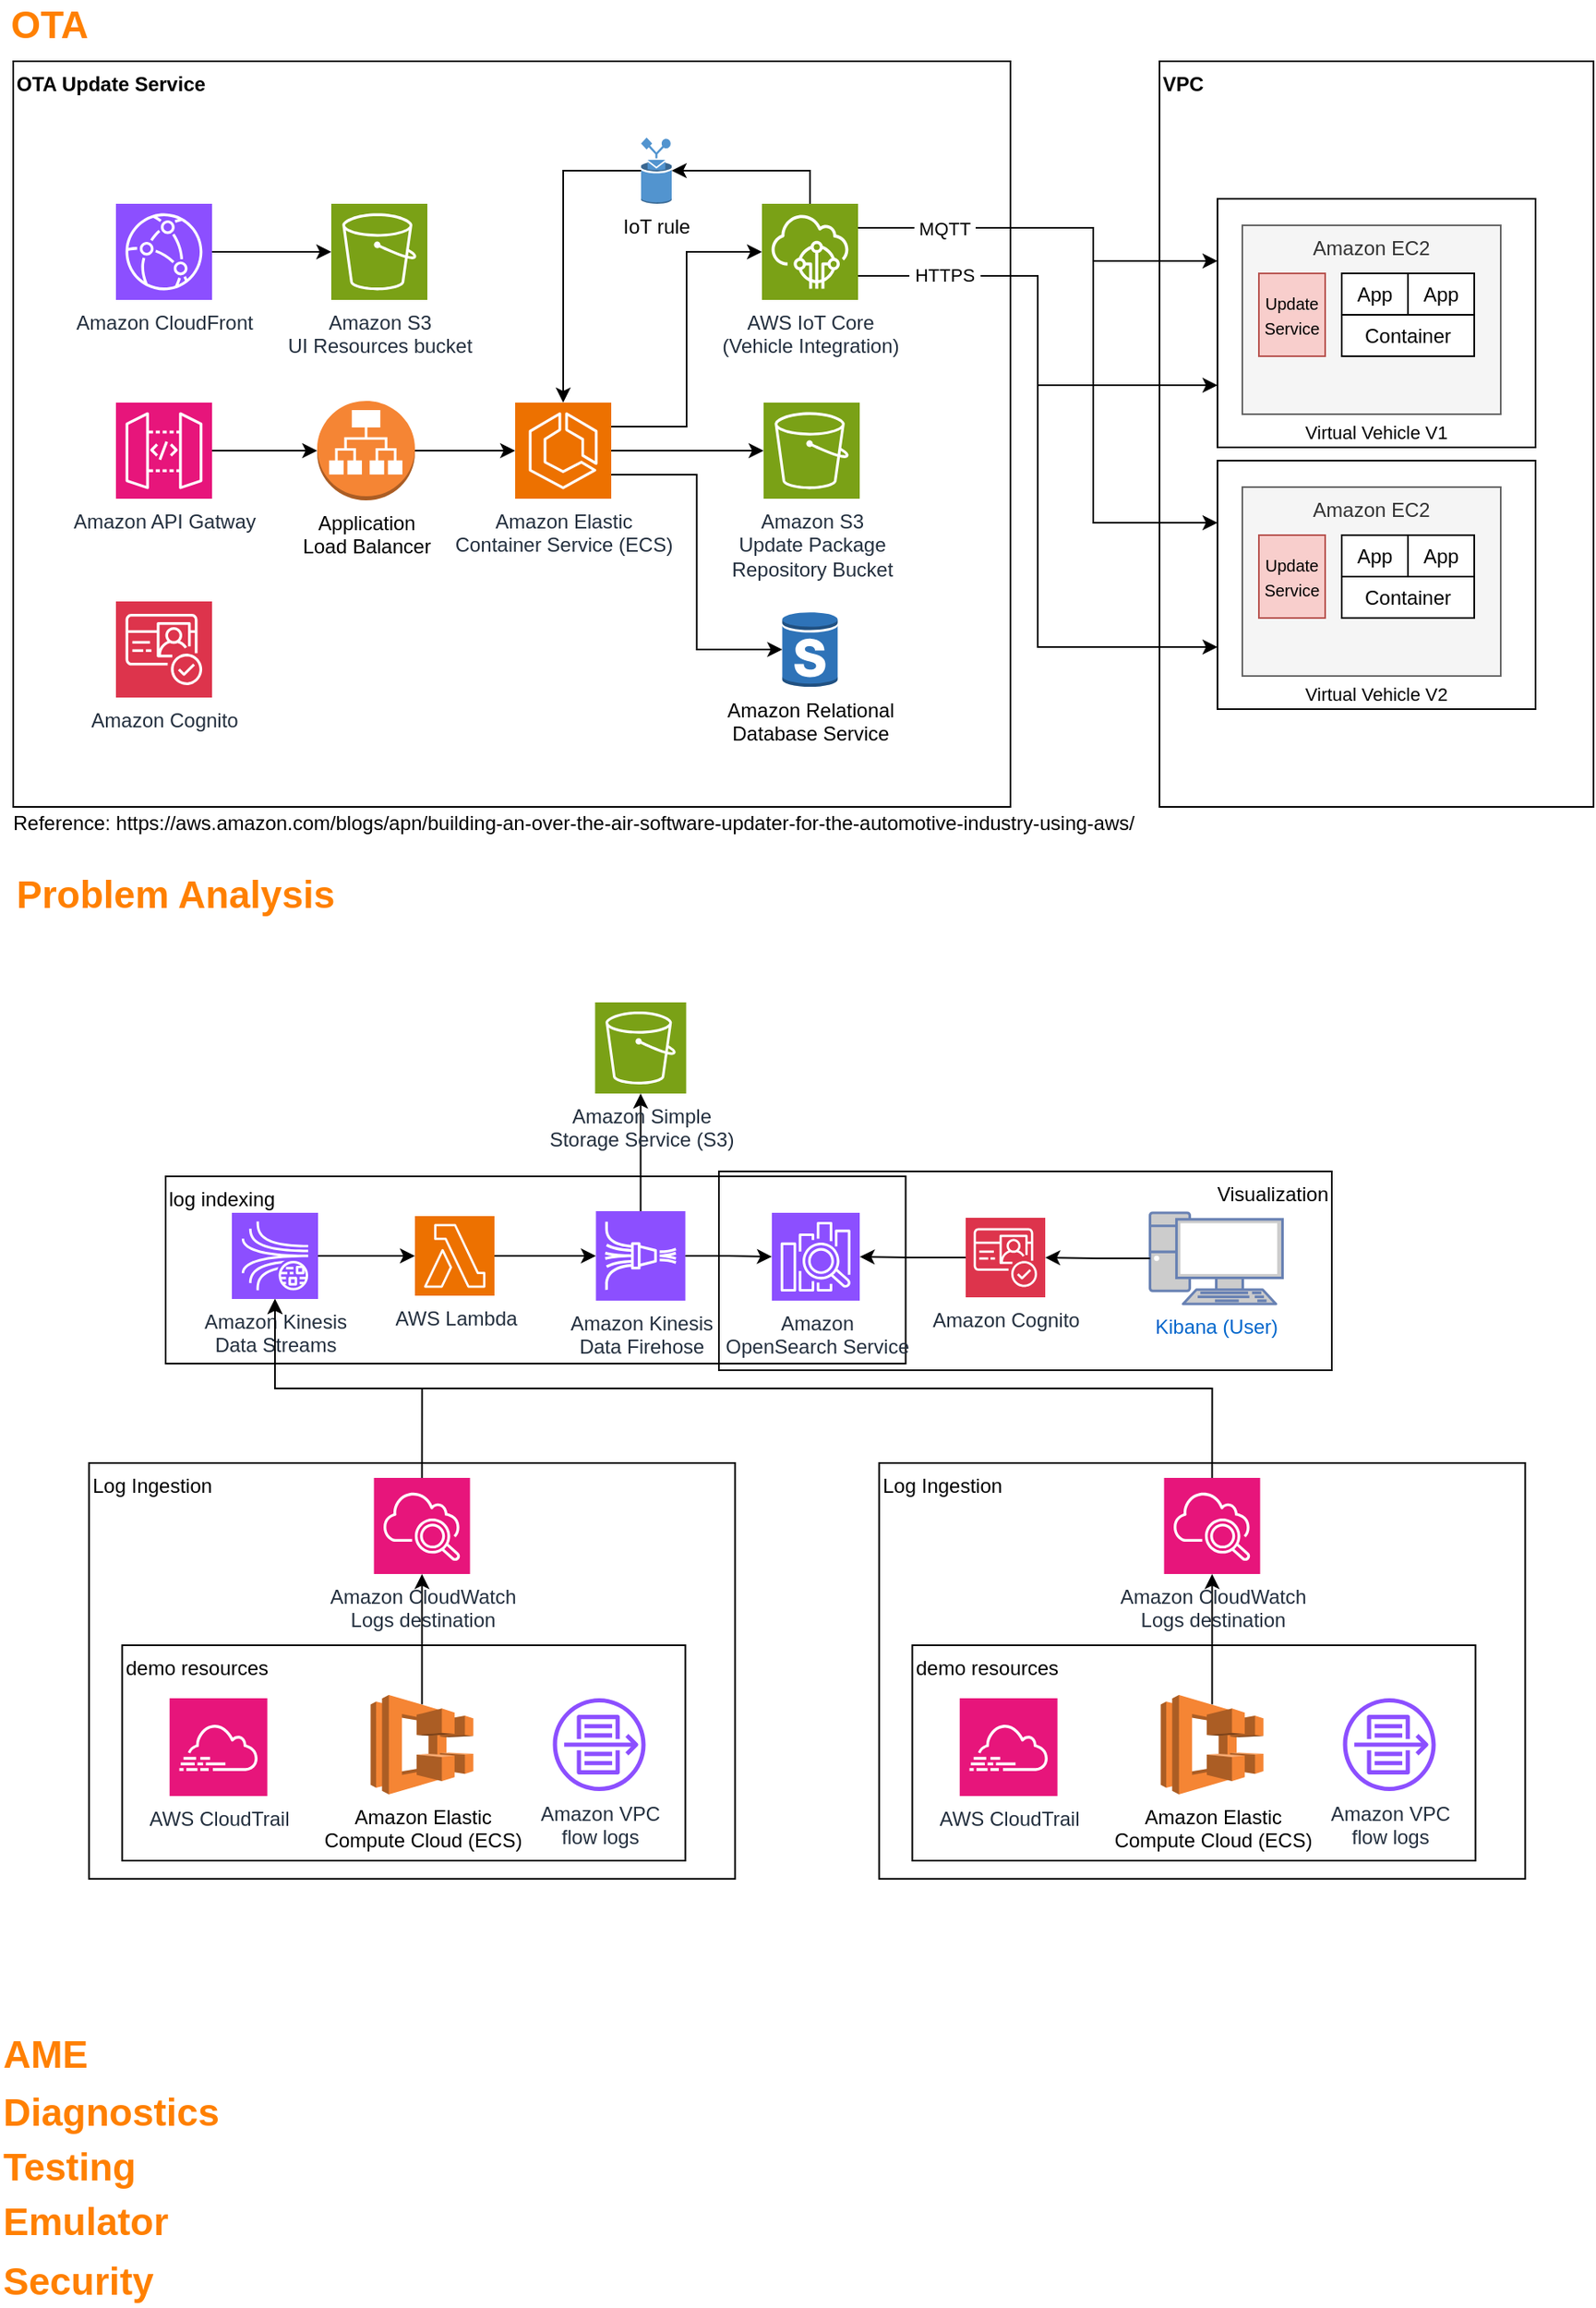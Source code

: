 <mxfile version="28.0.6">
  <diagram name="Page-1" id="JpDiISAEaKFTjsOlET9G">
    <mxGraphModel dx="1123" dy="599" grid="1" gridSize="10" guides="1" tooltips="1" connect="1" arrows="1" fold="1" page="1" pageScale="1" pageWidth="1169" pageHeight="827" math="0" shadow="0">
      <root>
        <mxCell id="0" />
        <mxCell id="1" parent="0" />
        <mxCell id="DC-grp8SkVzQaJDlY_uF-88" value="log indexing" style="rounded=0;whiteSpace=wrap;html=1;verticalAlign=top;align=left;" vertex="1" parent="1">
          <mxGeometry x="210" y="725" width="446.75" height="113" as="geometry" />
        </mxCell>
        <mxCell id="DC-grp8SkVzQaJDlY_uF-87" value="Visualization" style="rounded=0;whiteSpace=wrap;html=1;verticalAlign=top;align=right;labelBackgroundColor=none;fillColor=none;" vertex="1" parent="1">
          <mxGeometry x="544" y="722" width="370" height="120" as="geometry" />
        </mxCell>
        <mxCell id="DC-grp8SkVzQaJDlY_uF-65" value="&lt;div&gt;Log Ingestion&lt;/div&gt;" style="rounded=0;whiteSpace=wrap;html=1;verticalAlign=top;align=left;" vertex="1" parent="1">
          <mxGeometry x="163.75" y="898" width="390" height="251" as="geometry" />
        </mxCell>
        <mxCell id="DC-grp8SkVzQaJDlY_uF-64" value="demo resources" style="rounded=0;whiteSpace=wrap;html=1;verticalAlign=top;align=left;" vertex="1" parent="1">
          <mxGeometry x="183.75" y="1008" width="340" height="130" as="geometry" />
        </mxCell>
        <mxCell id="DC-grp8SkVzQaJDlY_uF-24" value="VPC" style="rounded=0;whiteSpace=wrap;html=1;align=left;verticalAlign=top;fontStyle=1" vertex="1" parent="1">
          <mxGeometry x="810" y="52" width="262" height="450" as="geometry" />
        </mxCell>
        <mxCell id="DC-grp8SkVzQaJDlY_uF-26" value="&lt;div&gt;&lt;font style=&quot;font-size: 11px;&quot;&gt;Virtual Vehicle V1&lt;/font&gt;&lt;/div&gt;" style="rounded=0;whiteSpace=wrap;html=1;align=center;verticalAlign=bottom;fontStyle=0" vertex="1" parent="1">
          <mxGeometry x="845" y="135" width="192" height="150" as="geometry" />
        </mxCell>
        <mxCell id="DC-grp8SkVzQaJDlY_uF-23" value="&lt;div&gt;&lt;b&gt;OTA Update Service&lt;/b&gt;&lt;/div&gt;" style="rounded=0;whiteSpace=wrap;html=1;align=left;verticalAlign=top;" vertex="1" parent="1">
          <mxGeometry x="118" y="52" width="602" height="450" as="geometry" />
        </mxCell>
        <mxCell id="DC-grp8SkVzQaJDlY_uF-1" value="Amazon CloudFront" style="sketch=0;points=[[0,0,0],[0.25,0,0],[0.5,0,0],[0.75,0,0],[1,0,0],[0,1,0],[0.25,1,0],[0.5,1,0],[0.75,1,0],[1,1,0],[0,0.25,0],[0,0.5,0],[0,0.75,0],[1,0.25,0],[1,0.5,0],[1,0.75,0]];outlineConnect=0;fontColor=#232F3E;fillColor=#8C4FFF;strokeColor=#ffffff;dashed=0;verticalLabelPosition=bottom;verticalAlign=top;align=center;html=1;fontSize=12;fontStyle=0;aspect=fixed;shape=mxgraph.aws4.resourceIcon;resIcon=mxgraph.aws4.cloudfront;" vertex="1" parent="1">
          <mxGeometry x="180" y="138" width="58" height="58" as="geometry" />
        </mxCell>
        <mxCell id="DC-grp8SkVzQaJDlY_uF-3" value="&lt;div&gt;Amazon S3&lt;/div&gt;&lt;div&gt;UI Resources bucket&lt;/div&gt;" style="sketch=0;points=[[0,0,0],[0.25,0,0],[0.5,0,0],[0.75,0,0],[1,0,0],[0,1,0],[0.25,1,0],[0.5,1,0],[0.75,1,0],[1,1,0],[0,0.25,0],[0,0.5,0],[0,0.75,0],[1,0.25,0],[1,0.5,0],[1,0.75,0]];outlineConnect=0;fontColor=#232F3E;fillColor=#7AA116;strokeColor=#ffffff;dashed=0;verticalLabelPosition=bottom;verticalAlign=top;align=center;html=1;fontSize=12;fontStyle=0;aspect=fixed;shape=mxgraph.aws4.resourceIcon;resIcon=mxgraph.aws4.s3;" vertex="1" parent="1">
          <mxGeometry x="310" y="138" width="58" height="58" as="geometry" />
        </mxCell>
        <mxCell id="DC-grp8SkVzQaJDlY_uF-4" style="edgeStyle=orthogonalEdgeStyle;rounded=0;orthogonalLoop=1;jettySize=auto;html=1;exitX=1;exitY=0.5;exitDx=0;exitDy=0;exitPerimeter=0;entryX=0;entryY=0.5;entryDx=0;entryDy=0;entryPerimeter=0;" edge="1" parent="1" source="DC-grp8SkVzQaJDlY_uF-1" target="DC-grp8SkVzQaJDlY_uF-3">
          <mxGeometry relative="1" as="geometry" />
        </mxCell>
        <mxCell id="DC-grp8SkVzQaJDlY_uF-6" value="Amazon API Gatway" style="sketch=0;points=[[0,0,0],[0.25,0,0],[0.5,0,0],[0.75,0,0],[1,0,0],[0,1,0],[0.25,1,0],[0.5,1,0],[0.75,1,0],[1,1,0],[0,0.25,0],[0,0.5,0],[0,0.75,0],[1,0.25,0],[1,0.5,0],[1,0.75,0]];outlineConnect=0;fontColor=#232F3E;fillColor=#E7157B;strokeColor=#ffffff;dashed=0;verticalLabelPosition=bottom;verticalAlign=top;align=center;html=1;fontSize=12;fontStyle=0;aspect=fixed;shape=mxgraph.aws4.resourceIcon;resIcon=mxgraph.aws4.api_gateway;" vertex="1" parent="1">
          <mxGeometry x="180" y="258" width="58" height="58" as="geometry" />
        </mxCell>
        <mxCell id="DC-grp8SkVzQaJDlY_uF-7" value="&lt;div&gt;Application&lt;/div&gt;&lt;div&gt;Load Balancer&lt;/div&gt;" style="outlineConnect=0;dashed=0;verticalLabelPosition=bottom;verticalAlign=top;align=center;html=1;shape=mxgraph.aws3.application_load_balancer;fillColor=#F58534;gradientColor=none;" vertex="1" parent="1">
          <mxGeometry x="301.5" y="257" width="59" height="60" as="geometry" />
        </mxCell>
        <mxCell id="DC-grp8SkVzQaJDlY_uF-8" style="edgeStyle=orthogonalEdgeStyle;rounded=0;orthogonalLoop=1;jettySize=auto;html=1;exitX=1;exitY=0.5;exitDx=0;exitDy=0;exitPerimeter=0;entryX=0;entryY=0.5;entryDx=0;entryDy=0;entryPerimeter=0;" edge="1" parent="1" source="DC-grp8SkVzQaJDlY_uF-6" target="DC-grp8SkVzQaJDlY_uF-7">
          <mxGeometry relative="1" as="geometry" />
        </mxCell>
        <mxCell id="DC-grp8SkVzQaJDlY_uF-9" value="&lt;div&gt;Amazon Elastic&lt;/div&gt;&lt;div&gt;Container Service (ECS)&lt;/div&gt;" style="sketch=0;points=[[0,0,0],[0.25,0,0],[0.5,0,0],[0.75,0,0],[1,0,0],[0,1,0],[0.25,1,0],[0.5,1,0],[0.75,1,0],[1,1,0],[0,0.25,0],[0,0.5,0],[0,0.75,0],[1,0.25,0],[1,0.5,0],[1,0.75,0]];outlineConnect=0;fontColor=#232F3E;fillColor=#ED7100;strokeColor=#ffffff;dashed=0;verticalLabelPosition=bottom;verticalAlign=top;align=center;html=1;fontSize=12;fontStyle=0;aspect=fixed;shape=mxgraph.aws4.resourceIcon;resIcon=mxgraph.aws4.ecs;" vertex="1" parent="1">
          <mxGeometry x="421" y="258" width="58" height="58" as="geometry" />
        </mxCell>
        <mxCell id="DC-grp8SkVzQaJDlY_uF-10" style="edgeStyle=orthogonalEdgeStyle;rounded=0;orthogonalLoop=1;jettySize=auto;html=1;exitX=1;exitY=0.5;exitDx=0;exitDy=0;exitPerimeter=0;entryX=0;entryY=0.5;entryDx=0;entryDy=0;entryPerimeter=0;" edge="1" parent="1" source="DC-grp8SkVzQaJDlY_uF-7" target="DC-grp8SkVzQaJDlY_uF-9">
          <mxGeometry relative="1" as="geometry" />
        </mxCell>
        <mxCell id="DC-grp8SkVzQaJDlY_uF-11" value="Amazon Cognito" style="sketch=0;points=[[0,0,0],[0.25,0,0],[0.5,0,0],[0.75,0,0],[1,0,0],[0,1,0],[0.25,1,0],[0.5,1,0],[0.75,1,0],[1,1,0],[0,0.25,0],[0,0.5,0],[0,0.75,0],[1,0.25,0],[1,0.5,0],[1,0.75,0]];outlineConnect=0;fontColor=#232F3E;fillColor=#DD344C;strokeColor=#ffffff;dashed=0;verticalLabelPosition=bottom;verticalAlign=top;align=center;html=1;fontSize=12;fontStyle=0;aspect=fixed;shape=mxgraph.aws4.resourceIcon;resIcon=mxgraph.aws4.cognito;" vertex="1" parent="1">
          <mxGeometry x="180" y="378" width="58" height="58" as="geometry" />
        </mxCell>
        <mxCell id="DC-grp8SkVzQaJDlY_uF-12" value="IoT rule" style="outlineConnect=0;dashed=0;verticalLabelPosition=bottom;verticalAlign=top;align=center;html=1;shape=mxgraph.aws3.rule;fillColor=#5294CF;gradientColor=none;" vertex="1" parent="1">
          <mxGeometry x="497" y="98" width="18.5" height="40" as="geometry" />
        </mxCell>
        <mxCell id="DC-grp8SkVzQaJDlY_uF-20" style="edgeStyle=orthogonalEdgeStyle;rounded=0;orthogonalLoop=1;jettySize=auto;html=1;exitX=0.5;exitY=0;exitDx=0;exitDy=0;exitPerimeter=0;" edge="1" parent="1" source="DC-grp8SkVzQaJDlY_uF-13" target="DC-grp8SkVzQaJDlY_uF-12">
          <mxGeometry relative="1" as="geometry" />
        </mxCell>
        <mxCell id="DC-grp8SkVzQaJDlY_uF-40" style="edgeStyle=orthogonalEdgeStyle;rounded=0;orthogonalLoop=1;jettySize=auto;html=1;exitX=1;exitY=0.25;exitDx=0;exitDy=0;exitPerimeter=0;entryX=0;entryY=0.25;entryDx=0;entryDy=0;" edge="1" parent="1" source="DC-grp8SkVzQaJDlY_uF-13" target="DC-grp8SkVzQaJDlY_uF-26">
          <mxGeometry relative="1" as="geometry">
            <Array as="points">
              <mxPoint x="770" y="153" />
              <mxPoint x="770" y="173" />
            </Array>
          </mxGeometry>
        </mxCell>
        <mxCell id="DC-grp8SkVzQaJDlY_uF-41" style="edgeStyle=orthogonalEdgeStyle;rounded=0;orthogonalLoop=1;jettySize=auto;html=1;exitX=1;exitY=0.25;exitDx=0;exitDy=0;exitPerimeter=0;entryX=0;entryY=0.25;entryDx=0;entryDy=0;" edge="1" parent="1" source="DC-grp8SkVzQaJDlY_uF-13" target="DC-grp8SkVzQaJDlY_uF-32">
          <mxGeometry relative="1" as="geometry">
            <Array as="points">
              <mxPoint x="770" y="153" />
              <mxPoint x="770" y="331" />
            </Array>
          </mxGeometry>
        </mxCell>
        <mxCell id="DC-grp8SkVzQaJDlY_uF-46" value="&amp;nbsp;MQTT&amp;nbsp;" style="edgeLabel;html=1;align=center;verticalAlign=middle;resizable=0;points=[];" vertex="1" connectable="0" parent="DC-grp8SkVzQaJDlY_uF-41">
          <mxGeometry x="-0.716" relative="1" as="geometry">
            <mxPoint x="-4" as="offset" />
          </mxGeometry>
        </mxCell>
        <mxCell id="DC-grp8SkVzQaJDlY_uF-44" style="edgeStyle=orthogonalEdgeStyle;rounded=0;orthogonalLoop=1;jettySize=auto;html=1;exitX=1;exitY=0.75;exitDx=0;exitDy=0;exitPerimeter=0;entryX=0;entryY=0.75;entryDx=0;entryDy=0;" edge="1" parent="1" source="DC-grp8SkVzQaJDlY_uF-13" target="DC-grp8SkVzQaJDlY_uF-26">
          <mxGeometry relative="1" as="geometry" />
        </mxCell>
        <mxCell id="DC-grp8SkVzQaJDlY_uF-45" style="edgeStyle=orthogonalEdgeStyle;rounded=0;orthogonalLoop=1;jettySize=auto;html=1;exitX=1;exitY=0.75;exitDx=0;exitDy=0;exitPerimeter=0;entryX=0;entryY=0.75;entryDx=0;entryDy=0;" edge="1" parent="1" source="DC-grp8SkVzQaJDlY_uF-13" target="DC-grp8SkVzQaJDlY_uF-32">
          <mxGeometry relative="1" as="geometry" />
        </mxCell>
        <mxCell id="DC-grp8SkVzQaJDlY_uF-47" value="&amp;nbsp;HTTPS&amp;nbsp;" style="edgeLabel;html=1;align=center;verticalAlign=middle;resizable=0;points=[];" vertex="1" connectable="0" parent="DC-grp8SkVzQaJDlY_uF-45">
          <mxGeometry x="-0.817" y="1" relative="1" as="geometry">
            <mxPoint x="11" as="offset" />
          </mxGeometry>
        </mxCell>
        <mxCell id="DC-grp8SkVzQaJDlY_uF-13" value="&lt;div&gt;AWS IoT Core&lt;/div&gt;&lt;div&gt;(Vehicle Integration)&lt;/div&gt;" style="sketch=0;points=[[0,0,0],[0.25,0,0],[0.5,0,0],[0.75,0,0],[1,0,0],[0,1,0],[0.25,1,0],[0.5,1,0],[0.75,1,0],[1,1,0],[0,0.25,0],[0,0.5,0],[0,0.75,0],[1,0.25,0],[1,0.5,0],[1,0.75,0]];outlineConnect=0;fontColor=#232F3E;fillColor=#7AA116;strokeColor=#ffffff;dashed=0;verticalLabelPosition=bottom;verticalAlign=top;align=center;html=1;fontSize=12;fontStyle=0;aspect=fixed;shape=mxgraph.aws4.resourceIcon;resIcon=mxgraph.aws4.iot_core;" vertex="1" parent="1">
          <mxGeometry x="570" y="138" width="58" height="58" as="geometry" />
        </mxCell>
        <mxCell id="DC-grp8SkVzQaJDlY_uF-15" value="&lt;div&gt;Amazon S3&lt;/div&gt;&lt;div&gt;Update Package&lt;/div&gt;&lt;div&gt;Repository Bucket&lt;/div&gt;" style="sketch=0;points=[[0,0,0],[0.25,0,0],[0.5,0,0],[0.75,0,0],[1,0,0],[0,1,0],[0.25,1,0],[0.5,1,0],[0.75,1,0],[1,1,0],[0,0.25,0],[0,0.5,0],[0,0.75,0],[1,0.25,0],[1,0.5,0],[1,0.75,0]];outlineConnect=0;fontColor=#232F3E;fillColor=#7AA116;strokeColor=#ffffff;dashed=0;verticalLabelPosition=bottom;verticalAlign=top;align=center;html=1;fontSize=12;fontStyle=0;aspect=fixed;shape=mxgraph.aws4.resourceIcon;resIcon=mxgraph.aws4.s3;" vertex="1" parent="1">
          <mxGeometry x="571" y="258" width="58" height="58" as="geometry" />
        </mxCell>
        <mxCell id="DC-grp8SkVzQaJDlY_uF-16" value="&lt;div&gt;Amazon Relational&lt;/div&gt;&lt;div&gt;Database Service&lt;/div&gt;" style="outlineConnect=0;dashed=0;verticalLabelPosition=bottom;verticalAlign=top;align=center;html=1;shape=mxgraph.aws3.rds_db_instance_standby_multi_az;fillColor=#2E73B8;gradientColor=none;" vertex="1" parent="1">
          <mxGeometry x="582.25" y="384" width="33.5" height="46" as="geometry" />
        </mxCell>
        <mxCell id="DC-grp8SkVzQaJDlY_uF-17" style="edgeStyle=orthogonalEdgeStyle;rounded=0;orthogonalLoop=1;jettySize=auto;html=1;exitX=1;exitY=0.25;exitDx=0;exitDy=0;exitPerimeter=0;entryX=0;entryY=0.5;entryDx=0;entryDy=0;entryPerimeter=0;" edge="1" parent="1" source="DC-grp8SkVzQaJDlY_uF-9" target="DC-grp8SkVzQaJDlY_uF-13">
          <mxGeometry relative="1" as="geometry" />
        </mxCell>
        <mxCell id="DC-grp8SkVzQaJDlY_uF-18" style="edgeStyle=orthogonalEdgeStyle;rounded=0;orthogonalLoop=1;jettySize=auto;html=1;exitX=1;exitY=0.5;exitDx=0;exitDy=0;exitPerimeter=0;entryX=0;entryY=0.5;entryDx=0;entryDy=0;entryPerimeter=0;" edge="1" parent="1" source="DC-grp8SkVzQaJDlY_uF-9" target="DC-grp8SkVzQaJDlY_uF-15">
          <mxGeometry relative="1" as="geometry" />
        </mxCell>
        <mxCell id="DC-grp8SkVzQaJDlY_uF-19" style="edgeStyle=orthogonalEdgeStyle;rounded=0;orthogonalLoop=1;jettySize=auto;html=1;exitX=1;exitY=0.75;exitDx=0;exitDy=0;exitPerimeter=0;entryX=0;entryY=0.5;entryDx=0;entryDy=0;entryPerimeter=0;" edge="1" parent="1" source="DC-grp8SkVzQaJDlY_uF-9" target="DC-grp8SkVzQaJDlY_uF-16">
          <mxGeometry relative="1" as="geometry" />
        </mxCell>
        <mxCell id="DC-grp8SkVzQaJDlY_uF-22" style="edgeStyle=orthogonalEdgeStyle;rounded=0;orthogonalLoop=1;jettySize=auto;html=1;exitX=0;exitY=0.5;exitDx=0;exitDy=0;exitPerimeter=0;entryX=0.5;entryY=0;entryDx=0;entryDy=0;entryPerimeter=0;" edge="1" parent="1" source="DC-grp8SkVzQaJDlY_uF-12" target="DC-grp8SkVzQaJDlY_uF-9">
          <mxGeometry relative="1" as="geometry" />
        </mxCell>
        <mxCell id="DC-grp8SkVzQaJDlY_uF-25" value="Amazon EC2" style="rounded=0;whiteSpace=wrap;html=1;verticalAlign=top;fillColor=#f5f5f5;fontColor=#333333;strokeColor=#666666;" vertex="1" parent="1">
          <mxGeometry x="860" y="151" width="156" height="114" as="geometry" />
        </mxCell>
        <mxCell id="DC-grp8SkVzQaJDlY_uF-28" value="&lt;font style=&quot;font-size: 10px;&quot;&gt;Update Service&lt;/font&gt;" style="rounded=0;whiteSpace=wrap;html=1;fillColor=#f8cecc;strokeColor=#b85450;" vertex="1" parent="1">
          <mxGeometry x="870" y="180" width="40" height="50" as="geometry" />
        </mxCell>
        <mxCell id="DC-grp8SkVzQaJDlY_uF-29" value="App" style="rounded=0;whiteSpace=wrap;html=1;" vertex="1" parent="1">
          <mxGeometry x="920" y="180" width="40" height="25" as="geometry" />
        </mxCell>
        <mxCell id="DC-grp8SkVzQaJDlY_uF-30" value="App" style="rounded=0;whiteSpace=wrap;html=1;" vertex="1" parent="1">
          <mxGeometry x="960" y="180" width="40" height="25" as="geometry" />
        </mxCell>
        <mxCell id="DC-grp8SkVzQaJDlY_uF-31" value="Container" style="rounded=0;whiteSpace=wrap;html=1;" vertex="1" parent="1">
          <mxGeometry x="920" y="205" width="80" height="25" as="geometry" />
        </mxCell>
        <mxCell id="DC-grp8SkVzQaJDlY_uF-32" value="&lt;font style=&quot;font-size: 11px;&quot;&gt;Virtual Vehicle V2&lt;/font&gt;" style="rounded=0;whiteSpace=wrap;html=1;align=center;verticalAlign=bottom;fontStyle=0" vertex="1" parent="1">
          <mxGeometry x="845" y="293" width="192" height="150" as="geometry" />
        </mxCell>
        <mxCell id="DC-grp8SkVzQaJDlY_uF-33" value="Amazon EC2" style="rounded=0;whiteSpace=wrap;html=1;verticalAlign=top;fillColor=#f5f5f5;fontColor=#333333;strokeColor=#666666;" vertex="1" parent="1">
          <mxGeometry x="860" y="309" width="156" height="114" as="geometry" />
        </mxCell>
        <mxCell id="DC-grp8SkVzQaJDlY_uF-34" value="&lt;font style=&quot;font-size: 10px;&quot;&gt;Update Service&lt;/font&gt;" style="rounded=0;whiteSpace=wrap;html=1;fillColor=#f8cecc;strokeColor=#b85450;" vertex="1" parent="1">
          <mxGeometry x="870" y="338" width="40" height="50" as="geometry" />
        </mxCell>
        <mxCell id="DC-grp8SkVzQaJDlY_uF-35" value="App" style="rounded=0;whiteSpace=wrap;html=1;" vertex="1" parent="1">
          <mxGeometry x="920" y="338" width="40" height="25" as="geometry" />
        </mxCell>
        <mxCell id="DC-grp8SkVzQaJDlY_uF-36" value="App" style="rounded=0;whiteSpace=wrap;html=1;" vertex="1" parent="1">
          <mxGeometry x="960" y="338" width="40" height="25" as="geometry" />
        </mxCell>
        <mxCell id="DC-grp8SkVzQaJDlY_uF-37" value="Container" style="rounded=0;whiteSpace=wrap;html=1;" vertex="1" parent="1">
          <mxGeometry x="920" y="363" width="80" height="25" as="geometry" />
        </mxCell>
        <UserObject label="Reference: https://aws.amazon.com/blogs/apn/building-an-over-the-air-software-updater-for-the-automotive-industry-using-aws/" link="https://aws.amazon.com/blogs/apn/building-an-over-the-air-software-updater-for-the-automotive-industry-using-aws/" id="DC-grp8SkVzQaJDlY_uF-48">
          <mxCell style="text;html=1;align=left;verticalAlign=middle;whiteSpace=wrap;rounded=0;" vertex="1" parent="1">
            <mxGeometry x="116.25" y="497" width="780" height="30" as="geometry" />
          </mxCell>
        </UserObject>
        <mxCell id="DC-grp8SkVzQaJDlY_uF-49" value="OTA" style="text;html=1;align=center;verticalAlign=middle;whiteSpace=wrap;rounded=0;fontStyle=1;fontSize=23;fontColor=light-dark(#ff8000, #ededed);" vertex="1" parent="1">
          <mxGeometry x="110" y="15" width="60" height="30" as="geometry" />
        </mxCell>
        <mxCell id="DC-grp8SkVzQaJDlY_uF-52" value="Problem Analysis" style="text;html=1;align=left;verticalAlign=middle;whiteSpace=wrap;rounded=0;fontStyle=1;fontSize=23;fontColor=light-dark(#ff8000, #ededed);" vertex="1" parent="1">
          <mxGeometry x="118" y="540" width="263.75" height="30" as="geometry" />
        </mxCell>
        <mxCell id="DC-grp8SkVzQaJDlY_uF-53" value="AME" style="text;html=1;align=left;verticalAlign=middle;whiteSpace=wrap;rounded=0;fontStyle=1;fontSize=23;fontColor=light-dark(#ff8000, #ededed);" vertex="1" parent="1">
          <mxGeometry x="110" y="1240" width="263.75" height="30" as="geometry" />
        </mxCell>
        <mxCell id="DC-grp8SkVzQaJDlY_uF-54" value="Diagnostics" style="text;html=1;align=left;verticalAlign=middle;whiteSpace=wrap;rounded=0;fontStyle=1;fontSize=23;fontColor=light-dark(#ff8000, #ededed);" vertex="1" parent="1">
          <mxGeometry x="110" y="1275" width="263.75" height="30" as="geometry" />
        </mxCell>
        <mxCell id="DC-grp8SkVzQaJDlY_uF-55" value="Testing" style="text;html=1;align=left;verticalAlign=middle;whiteSpace=wrap;rounded=0;fontStyle=1;fontSize=23;fontColor=light-dark(#ff8000, #ededed);" vertex="1" parent="1">
          <mxGeometry x="110" y="1308" width="263.75" height="30" as="geometry" />
        </mxCell>
        <mxCell id="DC-grp8SkVzQaJDlY_uF-56" value="Emulator" style="text;html=1;align=left;verticalAlign=middle;whiteSpace=wrap;rounded=0;fontStyle=1;fontSize=23;fontColor=light-dark(#ff8000, #ededed);" vertex="1" parent="1">
          <mxGeometry x="110" y="1341" width="263.75" height="30" as="geometry" />
        </mxCell>
        <mxCell id="DC-grp8SkVzQaJDlY_uF-57" value="Security" style="text;html=1;align=left;verticalAlign=middle;whiteSpace=wrap;rounded=0;fontStyle=1;fontSize=23;fontColor=light-dark(#ff8000, #ededed);" vertex="1" parent="1">
          <mxGeometry x="110" y="1377" width="263.75" height="30" as="geometry" />
        </mxCell>
        <mxCell id="DC-grp8SkVzQaJDlY_uF-58" value="AWS CloudTrail" style="sketch=0;points=[[0,0,0],[0.25,0,0],[0.5,0,0],[0.75,0,0],[1,0,0],[0,1,0],[0.25,1,0],[0.5,1,0],[0.75,1,0],[1,1,0],[0,0.25,0],[0,0.5,0],[0,0.75,0],[1,0.25,0],[1,0.5,0],[1,0.75,0]];points=[[0,0,0],[0.25,0,0],[0.5,0,0],[0.75,0,0],[1,0,0],[0,1,0],[0.25,1,0],[0.5,1,0],[0.75,1,0],[1,1,0],[0,0.25,0],[0,0.5,0],[0,0.75,0],[1,0.25,0],[1,0.5,0],[1,0.75,0]];outlineConnect=0;fontColor=#232F3E;fillColor=#E7157B;strokeColor=#ffffff;dashed=0;verticalLabelPosition=bottom;verticalAlign=top;align=center;html=1;fontSize=12;fontStyle=0;aspect=fixed;shape=mxgraph.aws4.resourceIcon;resIcon=mxgraph.aws4.cloudtrail;" vertex="1" parent="1">
          <mxGeometry x="212.37" y="1040" width="59" height="59" as="geometry" />
        </mxCell>
        <mxCell id="DC-grp8SkVzQaJDlY_uF-60" value="&lt;div&gt;Amazon VPC&lt;/div&gt;&lt;div&gt;flow logs&lt;/div&gt;" style="sketch=0;outlineConnect=0;fontColor=#232F3E;gradientColor=none;fillColor=#8C4FFF;strokeColor=none;dashed=0;verticalLabelPosition=bottom;verticalAlign=top;align=center;html=1;fontSize=12;fontStyle=0;aspect=fixed;pointerEvents=1;shape=mxgraph.aws4.flow_logs;" vertex="1" parent="1">
          <mxGeometry x="443.75" y="1040" width="56" height="56" as="geometry" />
        </mxCell>
        <mxCell id="DC-grp8SkVzQaJDlY_uF-63" style="edgeStyle=orthogonalEdgeStyle;rounded=0;orthogonalLoop=1;jettySize=auto;html=1;exitX=0.5;exitY=0.095;exitDx=0;exitDy=0;exitPerimeter=0;" edge="1" parent="1" source="DC-grp8SkVzQaJDlY_uF-61" target="DC-grp8SkVzQaJDlY_uF-62">
          <mxGeometry relative="1" as="geometry" />
        </mxCell>
        <mxCell id="DC-grp8SkVzQaJDlY_uF-61" value="&lt;div&gt;Amazon Elastic&lt;/div&gt;&lt;div&gt;Compute Cloud (ECS)&lt;/div&gt;" style="outlineConnect=0;dashed=0;verticalLabelPosition=bottom;verticalAlign=top;align=center;html=1;shape=mxgraph.aws3.ecs;fillColor=#F58534;gradientColor=none;" vertex="1" parent="1">
          <mxGeometry x="333.75" y="1038" width="62" height="60" as="geometry" />
        </mxCell>
        <mxCell id="DC-grp8SkVzQaJDlY_uF-62" value="&lt;div&gt;Amazon CloudWatch&lt;/div&gt;&lt;div&gt;Logs destination&lt;/div&gt;" style="sketch=0;points=[[0,0,0],[0.25,0,0],[0.5,0,0],[0.75,0,0],[1,0,0],[0,1,0],[0.25,1,0],[0.5,1,0],[0.75,1,0],[1,1,0],[0,0.25,0],[0,0.5,0],[0,0.75,0],[1,0.25,0],[1,0.5,0],[1,0.75,0]];points=[[0,0,0],[0.25,0,0],[0.5,0,0],[0.75,0,0],[1,0,0],[0,1,0],[0.25,1,0],[0.5,1,0],[0.75,1,0],[1,1,0],[0,0.25,0],[0,0.5,0],[0,0.75,0],[1,0.25,0],[1,0.5,0],[1,0.75,0]];outlineConnect=0;fontColor=#232F3E;fillColor=#E7157B;strokeColor=#ffffff;dashed=0;verticalLabelPosition=bottom;verticalAlign=top;align=center;html=1;fontSize=12;fontStyle=0;aspect=fixed;shape=mxgraph.aws4.resourceIcon;resIcon=mxgraph.aws4.cloudwatch_2;" vertex="1" parent="1">
          <mxGeometry x="335.75" y="907" width="58" height="58" as="geometry" />
        </mxCell>
        <mxCell id="DC-grp8SkVzQaJDlY_uF-66" value="&lt;div&gt;Log Ingestion&lt;/div&gt;" style="rounded=0;whiteSpace=wrap;html=1;verticalAlign=top;align=left;" vertex="1" parent="1">
          <mxGeometry x="640.75" y="898" width="390" height="251" as="geometry" />
        </mxCell>
        <mxCell id="DC-grp8SkVzQaJDlY_uF-67" value="demo resources" style="rounded=0;whiteSpace=wrap;html=1;verticalAlign=top;align=left;" vertex="1" parent="1">
          <mxGeometry x="660.75" y="1008" width="340" height="130" as="geometry" />
        </mxCell>
        <mxCell id="DC-grp8SkVzQaJDlY_uF-68" value="AWS CloudTrail" style="sketch=0;points=[[0,0,0],[0.25,0,0],[0.5,0,0],[0.75,0,0],[1,0,0],[0,1,0],[0.25,1,0],[0.5,1,0],[0.75,1,0],[1,1,0],[0,0.25,0],[0,0.5,0],[0,0.75,0],[1,0.25,0],[1,0.5,0],[1,0.75,0]];points=[[0,0,0],[0.25,0,0],[0.5,0,0],[0.75,0,0],[1,0,0],[0,1,0],[0.25,1,0],[0.5,1,0],[0.75,1,0],[1,1,0],[0,0.25,0],[0,0.5,0],[0,0.75,0],[1,0.25,0],[1,0.5,0],[1,0.75,0]];outlineConnect=0;fontColor=#232F3E;fillColor=#E7157B;strokeColor=#ffffff;dashed=0;verticalLabelPosition=bottom;verticalAlign=top;align=center;html=1;fontSize=12;fontStyle=0;aspect=fixed;shape=mxgraph.aws4.resourceIcon;resIcon=mxgraph.aws4.cloudtrail;" vertex="1" parent="1">
          <mxGeometry x="689.37" y="1040" width="59" height="59" as="geometry" />
        </mxCell>
        <mxCell id="DC-grp8SkVzQaJDlY_uF-69" value="&lt;div&gt;Amazon VPC&lt;/div&gt;&lt;div&gt;flow logs&lt;/div&gt;" style="sketch=0;outlineConnect=0;fontColor=#232F3E;gradientColor=none;fillColor=#8C4FFF;strokeColor=none;dashed=0;verticalLabelPosition=bottom;verticalAlign=top;align=center;html=1;fontSize=12;fontStyle=0;aspect=fixed;pointerEvents=1;shape=mxgraph.aws4.flow_logs;" vertex="1" parent="1">
          <mxGeometry x="920.75" y="1040" width="56" height="56" as="geometry" />
        </mxCell>
        <mxCell id="DC-grp8SkVzQaJDlY_uF-70" style="edgeStyle=orthogonalEdgeStyle;rounded=0;orthogonalLoop=1;jettySize=auto;html=1;exitX=0.5;exitY=0.095;exitDx=0;exitDy=0;exitPerimeter=0;" edge="1" parent="1" source="DC-grp8SkVzQaJDlY_uF-71" target="DC-grp8SkVzQaJDlY_uF-72">
          <mxGeometry relative="1" as="geometry" />
        </mxCell>
        <mxCell id="DC-grp8SkVzQaJDlY_uF-71" value="&lt;div&gt;Amazon Elastic&lt;/div&gt;&lt;div&gt;Compute Cloud (ECS)&lt;/div&gt;" style="outlineConnect=0;dashed=0;verticalLabelPosition=bottom;verticalAlign=top;align=center;html=1;shape=mxgraph.aws3.ecs;fillColor=#F58534;gradientColor=none;" vertex="1" parent="1">
          <mxGeometry x="810.75" y="1038" width="62" height="60" as="geometry" />
        </mxCell>
        <mxCell id="DC-grp8SkVzQaJDlY_uF-72" value="&lt;div&gt;Amazon CloudWatch&lt;/div&gt;&lt;div&gt;Logs destination&lt;/div&gt;" style="sketch=0;points=[[0,0,0],[0.25,0,0],[0.5,0,0],[0.75,0,0],[1,0,0],[0,1,0],[0.25,1,0],[0.5,1,0],[0.75,1,0],[1,1,0],[0,0.25,0],[0,0.5,0],[0,0.75,0],[1,0.25,0],[1,0.5,0],[1,0.75,0]];points=[[0,0,0],[0.25,0,0],[0.5,0,0],[0.75,0,0],[1,0,0],[0,1,0],[0.25,1,0],[0.5,1,0],[0.75,1,0],[1,1,0],[0,0.25,0],[0,0.5,0],[0,0.75,0],[1,0.25,0],[1,0.5,0],[1,0.75,0]];outlineConnect=0;fontColor=#232F3E;fillColor=#E7157B;strokeColor=#ffffff;dashed=0;verticalLabelPosition=bottom;verticalAlign=top;align=center;html=1;fontSize=12;fontStyle=0;aspect=fixed;shape=mxgraph.aws4.resourceIcon;resIcon=mxgraph.aws4.cloudwatch_2;" vertex="1" parent="1">
          <mxGeometry x="812.75" y="907" width="58" height="58" as="geometry" />
        </mxCell>
        <mxCell id="DC-grp8SkVzQaJDlY_uF-73" value="&lt;div&gt;Amazon Kinesis&lt;/div&gt;&lt;div&gt;Data Streams&lt;/div&gt;" style="sketch=0;points=[[0,0,0],[0.25,0,0],[0.5,0,0],[0.75,0,0],[1,0,0],[0,1,0],[0.25,1,0],[0.5,1,0],[0.75,1,0],[1,1,0],[0,0.25,0],[0,0.5,0],[0,0.75,0],[1,0.25,0],[1,0.5,0],[1,0.75,0]];outlineConnect=0;fontColor=#232F3E;fillColor=#8C4FFF;strokeColor=#ffffff;dashed=0;verticalLabelPosition=bottom;verticalAlign=top;align=center;html=1;fontSize=12;fontStyle=0;aspect=fixed;shape=mxgraph.aws4.resourceIcon;resIcon=mxgraph.aws4.kinesis_data_streams;" vertex="1" parent="1">
          <mxGeometry x="250" y="747" width="52" height="52" as="geometry" />
        </mxCell>
        <mxCell id="DC-grp8SkVzQaJDlY_uF-74" value="AWS Lambda" style="sketch=0;points=[[0,0,0],[0.25,0,0],[0.5,0,0],[0.75,0,0],[1,0,0],[0,1,0],[0.25,1,0],[0.5,1,0],[0.75,1,0],[1,1,0],[0,0.25,0],[0,0.5,0],[0,0.75,0],[1,0.25,0],[1,0.5,0],[1,0.75,0]];outlineConnect=0;fontColor=#232F3E;fillColor=#ED7100;strokeColor=#ffffff;dashed=0;verticalLabelPosition=bottom;verticalAlign=top;align=center;html=1;fontSize=12;fontStyle=0;aspect=fixed;shape=mxgraph.aws4.resourceIcon;resIcon=mxgraph.aws4.lambda;" vertex="1" parent="1">
          <mxGeometry x="360.5" y="749" width="48" height="48" as="geometry" />
        </mxCell>
        <mxCell id="DC-grp8SkVzQaJDlY_uF-79" style="edgeStyle=orthogonalEdgeStyle;rounded=0;orthogonalLoop=1;jettySize=auto;html=1;exitX=0.5;exitY=0;exitDx=0;exitDy=0;exitPerimeter=0;" edge="1" parent="1" source="DC-grp8SkVzQaJDlY_uF-75" target="DC-grp8SkVzQaJDlY_uF-78">
          <mxGeometry relative="1" as="geometry" />
        </mxCell>
        <mxCell id="DC-grp8SkVzQaJDlY_uF-75" value="&lt;div&gt;Amazon Kinesis&lt;/div&gt;&lt;div&gt;Data Firehose&lt;/div&gt;" style="sketch=0;points=[[0,0,0],[0.25,0,0],[0.5,0,0],[0.75,0,0],[1,0,0],[0,1,0],[0.25,1,0],[0.5,1,0],[0.75,1,0],[1,1,0],[0,0.25,0],[0,0.5,0],[0,0.75,0],[1,0.25,0],[1,0.5,0],[1,0.75,0]];outlineConnect=0;fontColor=#232F3E;fillColor=#8C4FFF;strokeColor=#ffffff;dashed=0;verticalLabelPosition=bottom;verticalAlign=top;align=center;html=1;fontSize=12;fontStyle=0;aspect=fixed;shape=mxgraph.aws4.resourceIcon;resIcon=mxgraph.aws4.kinesis_data_firehose;" vertex="1" parent="1">
          <mxGeometry x="469.75" y="746" width="54" height="54" as="geometry" />
        </mxCell>
        <mxCell id="DC-grp8SkVzQaJDlY_uF-76" value="&lt;div&gt;Amazon&lt;/div&gt;&lt;div&gt;OpenSearch Service&lt;/div&gt;" style="sketch=0;points=[[0,0,0],[0.25,0,0],[0.5,0,0],[0.75,0,0],[1,0,0],[0,1,0],[0.25,1,0],[0.5,1,0],[0.75,1,0],[1,1,0],[0,0.25,0],[0,0.5,0],[0,0.75,0],[1,0.25,0],[1,0.5,0],[1,0.75,0]];outlineConnect=0;fontColor=#232F3E;fillColor=#8C4FFF;strokeColor=#ffffff;dashed=0;verticalLabelPosition=bottom;verticalAlign=top;align=center;html=1;fontSize=12;fontStyle=0;aspect=fixed;shape=mxgraph.aws4.resourceIcon;resIcon=mxgraph.aws4.elasticsearch_service;" vertex="1" parent="1">
          <mxGeometry x="576" y="747" width="53" height="53" as="geometry" />
        </mxCell>
        <mxCell id="DC-grp8SkVzQaJDlY_uF-83" style="edgeStyle=orthogonalEdgeStyle;rounded=0;orthogonalLoop=1;jettySize=auto;html=1;exitX=0;exitY=0.5;exitDx=0;exitDy=0;exitPerimeter=0;" edge="1" parent="1" source="DC-grp8SkVzQaJDlY_uF-77" target="DC-grp8SkVzQaJDlY_uF-76">
          <mxGeometry relative="1" as="geometry" />
        </mxCell>
        <mxCell id="DC-grp8SkVzQaJDlY_uF-77" value="Amazon Cognito" style="sketch=0;points=[[0,0,0],[0.25,0,0],[0.5,0,0],[0.75,0,0],[1,0,0],[0,1,0],[0.25,1,0],[0.5,1,0],[0.75,1,0],[1,1,0],[0,0.25,0],[0,0.5,0],[0,0.75,0],[1,0.25,0],[1,0.5,0],[1,0.75,0]];outlineConnect=0;fontColor=#232F3E;fillColor=#DD344C;strokeColor=#ffffff;dashed=0;verticalLabelPosition=bottom;verticalAlign=top;align=center;html=1;fontSize=12;fontStyle=0;aspect=fixed;shape=mxgraph.aws4.resourceIcon;resIcon=mxgraph.aws4.cognito;" vertex="1" parent="1">
          <mxGeometry x="693" y="750" width="48" height="48" as="geometry" />
        </mxCell>
        <mxCell id="DC-grp8SkVzQaJDlY_uF-78" value="&lt;div&gt;Amazon Simple&lt;/div&gt;&lt;div&gt;Storage Service (S3)&lt;/div&gt;" style="sketch=0;points=[[0,0,0],[0.25,0,0],[0.5,0,0],[0.75,0,0],[1,0,0],[0,1,0],[0.25,1,0],[0.5,1,0],[0.75,1,0],[1,1,0],[0,0.25,0],[0,0.5,0],[0,0.75,0],[1,0.25,0],[1,0.5,0],[1,0.75,0]];outlineConnect=0;fontColor=#232F3E;fillColor=#7AA116;strokeColor=#ffffff;dashed=0;verticalLabelPosition=bottom;verticalAlign=top;align=center;html=1;fontSize=12;fontStyle=0;aspect=fixed;shape=mxgraph.aws4.resourceIcon;resIcon=mxgraph.aws4.s3;" vertex="1" parent="1">
          <mxGeometry x="469.25" y="620" width="55" height="55" as="geometry" />
        </mxCell>
        <mxCell id="DC-grp8SkVzQaJDlY_uF-80" style="edgeStyle=orthogonalEdgeStyle;rounded=0;orthogonalLoop=1;jettySize=auto;html=1;exitX=1;exitY=0.5;exitDx=0;exitDy=0;exitPerimeter=0;entryX=0;entryY=0.5;entryDx=0;entryDy=0;entryPerimeter=0;" edge="1" parent="1" source="DC-grp8SkVzQaJDlY_uF-73" target="DC-grp8SkVzQaJDlY_uF-74">
          <mxGeometry relative="1" as="geometry" />
        </mxCell>
        <mxCell id="DC-grp8SkVzQaJDlY_uF-81" style="edgeStyle=orthogonalEdgeStyle;rounded=0;orthogonalLoop=1;jettySize=auto;html=1;exitX=1;exitY=0.5;exitDx=0;exitDy=0;exitPerimeter=0;entryX=0;entryY=0.5;entryDx=0;entryDy=0;entryPerimeter=0;" edge="1" parent="1" source="DC-grp8SkVzQaJDlY_uF-74" target="DC-grp8SkVzQaJDlY_uF-75">
          <mxGeometry relative="1" as="geometry" />
        </mxCell>
        <mxCell id="DC-grp8SkVzQaJDlY_uF-82" style="edgeStyle=orthogonalEdgeStyle;rounded=0;orthogonalLoop=1;jettySize=auto;html=1;exitX=1;exitY=0.5;exitDx=0;exitDy=0;exitPerimeter=0;entryX=0;entryY=0.5;entryDx=0;entryDy=0;entryPerimeter=0;" edge="1" parent="1" source="DC-grp8SkVzQaJDlY_uF-75" target="DC-grp8SkVzQaJDlY_uF-76">
          <mxGeometry relative="1" as="geometry" />
        </mxCell>
        <mxCell id="DC-grp8SkVzQaJDlY_uF-84" value="Kibana (User)" style="fontColor=#0066CC;verticalAlign=top;verticalLabelPosition=bottom;labelPosition=center;align=center;html=1;outlineConnect=0;fillColor=#CCCCCC;strokeColor=#6881B3;gradientColor=none;gradientDirection=north;strokeWidth=2;shape=mxgraph.networks.pc;" vertex="1" parent="1">
          <mxGeometry x="804.25" y="747" width="80" height="55" as="geometry" />
        </mxCell>
        <mxCell id="DC-grp8SkVzQaJDlY_uF-86" style="edgeStyle=orthogonalEdgeStyle;rounded=0;orthogonalLoop=1;jettySize=auto;html=1;exitX=0;exitY=0.5;exitDx=0;exitDy=0;exitPerimeter=0;entryX=1;entryY=0.5;entryDx=0;entryDy=0;entryPerimeter=0;" edge="1" parent="1" source="DC-grp8SkVzQaJDlY_uF-84" target="DC-grp8SkVzQaJDlY_uF-77">
          <mxGeometry relative="1" as="geometry" />
        </mxCell>
        <mxCell id="DC-grp8SkVzQaJDlY_uF-90" style="edgeStyle=orthogonalEdgeStyle;rounded=0;orthogonalLoop=1;jettySize=auto;html=1;exitX=0.5;exitY=0;exitDx=0;exitDy=0;exitPerimeter=0;entryX=0.5;entryY=1;entryDx=0;entryDy=0;entryPerimeter=0;" edge="1" parent="1" source="DC-grp8SkVzQaJDlY_uF-62" target="DC-grp8SkVzQaJDlY_uF-73">
          <mxGeometry relative="1" as="geometry" />
        </mxCell>
        <mxCell id="DC-grp8SkVzQaJDlY_uF-91" style="edgeStyle=orthogonalEdgeStyle;rounded=0;orthogonalLoop=1;jettySize=auto;html=1;exitX=0.5;exitY=0;exitDx=0;exitDy=0;exitPerimeter=0;entryX=0.5;entryY=1;entryDx=0;entryDy=0;entryPerimeter=0;" edge="1" parent="1" source="DC-grp8SkVzQaJDlY_uF-72" target="DC-grp8SkVzQaJDlY_uF-73">
          <mxGeometry relative="1" as="geometry" />
        </mxCell>
      </root>
    </mxGraphModel>
  </diagram>
</mxfile>
